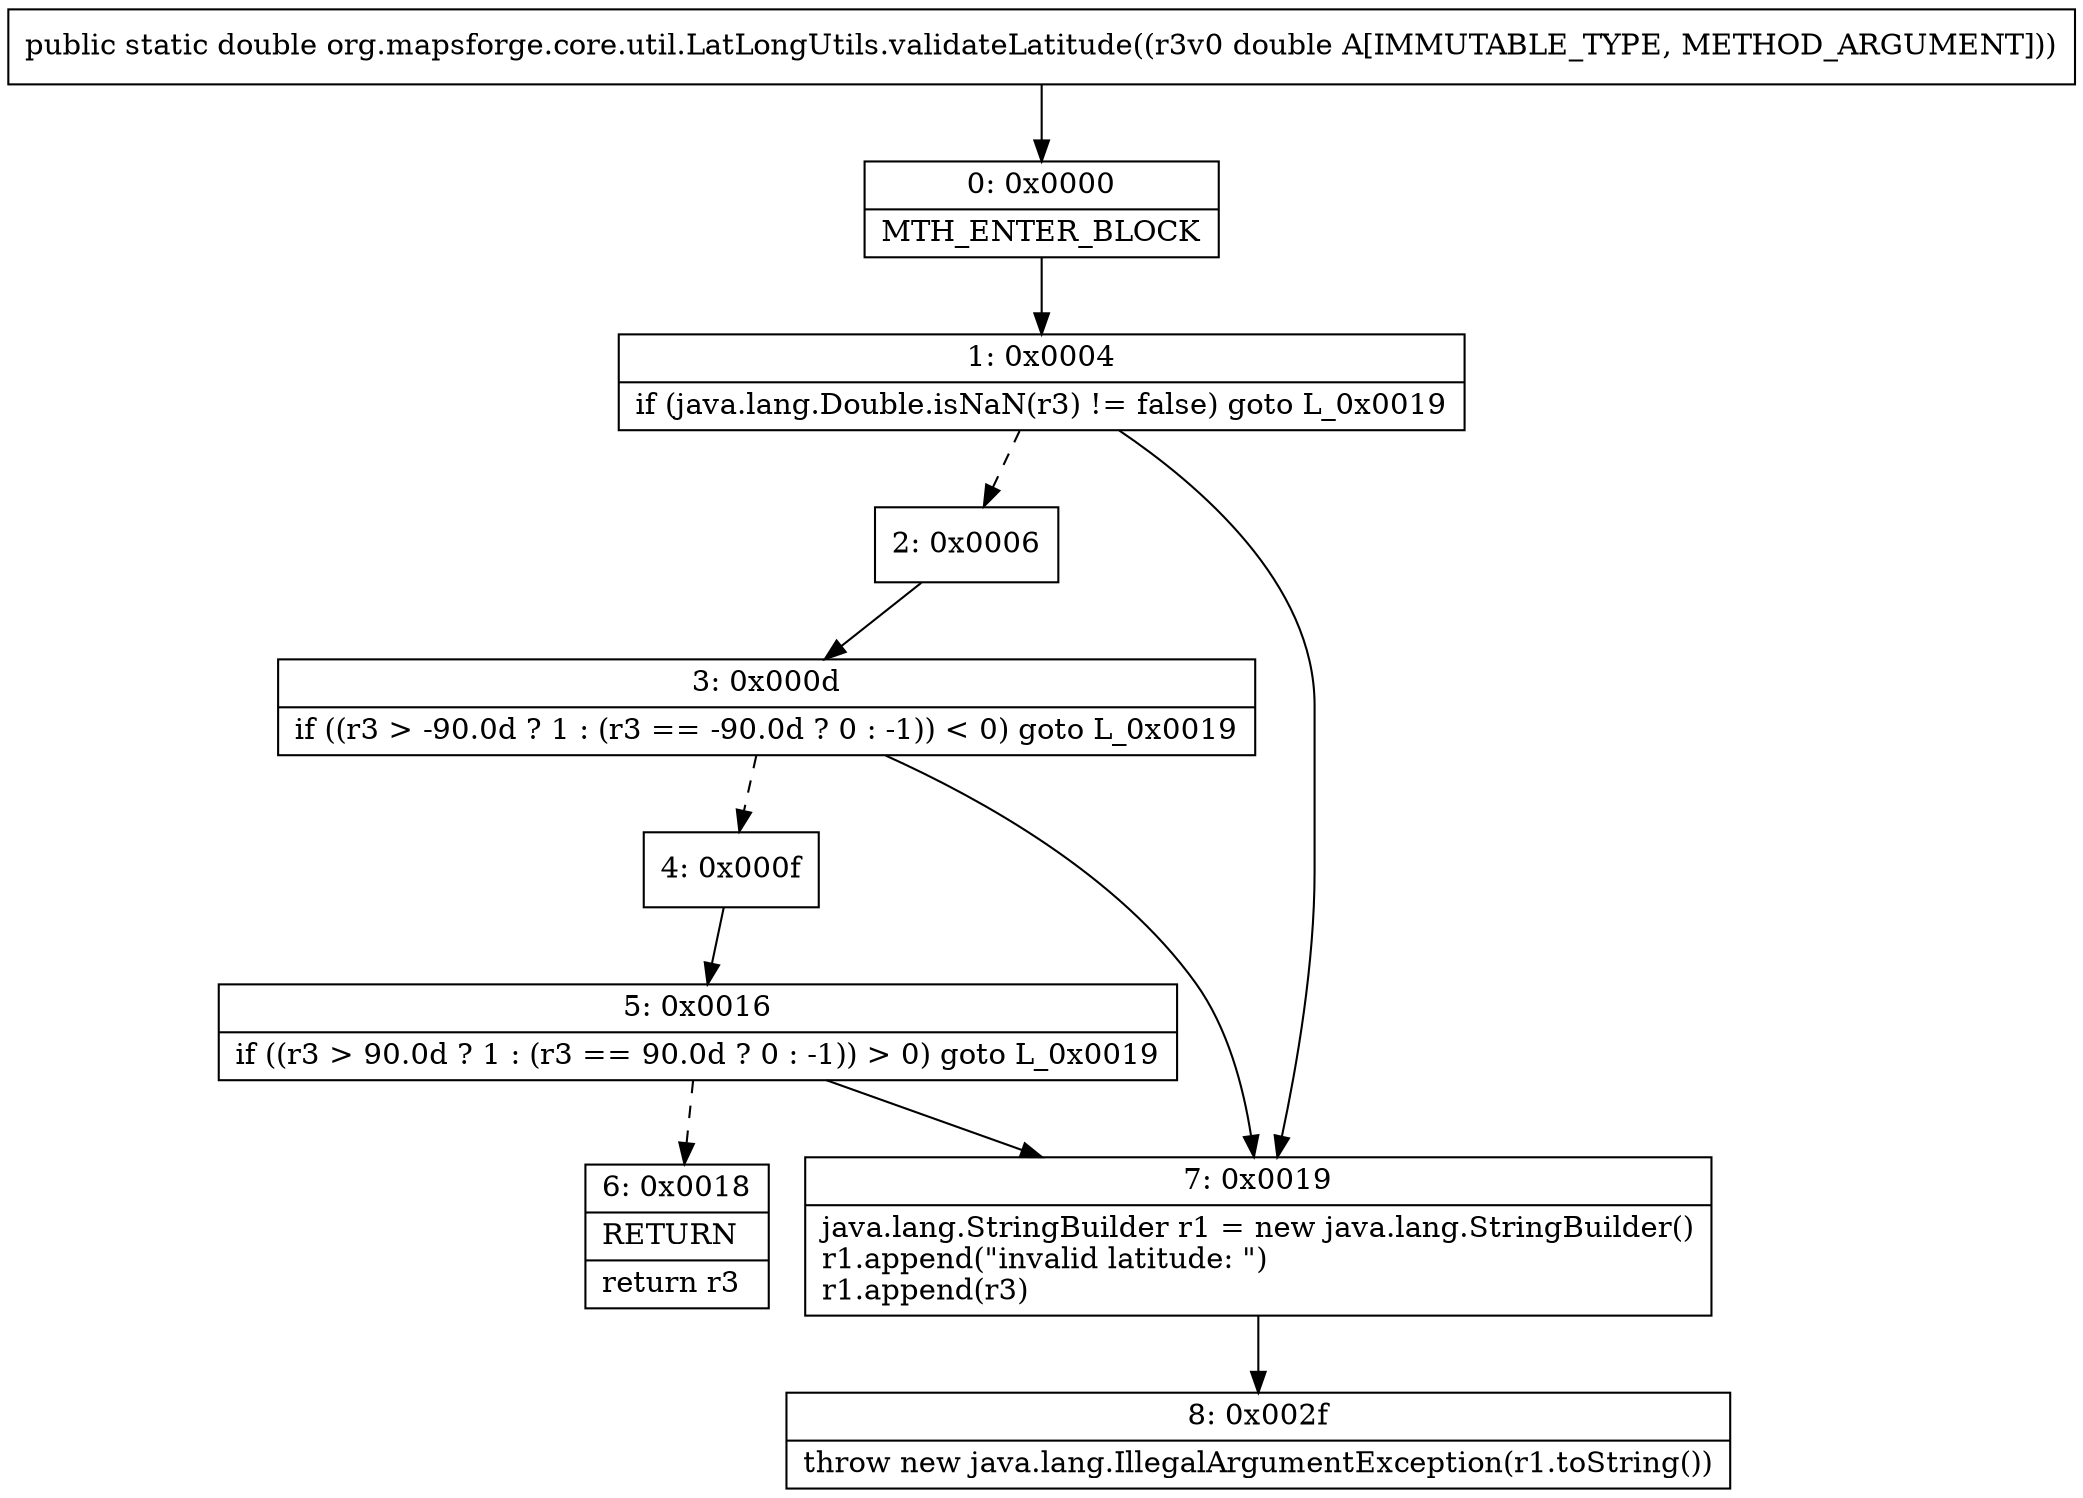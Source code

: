 digraph "CFG fororg.mapsforge.core.util.LatLongUtils.validateLatitude(D)D" {
Node_0 [shape=record,label="{0\:\ 0x0000|MTH_ENTER_BLOCK\l}"];
Node_1 [shape=record,label="{1\:\ 0x0004|if (java.lang.Double.isNaN(r3) != false) goto L_0x0019\l}"];
Node_2 [shape=record,label="{2\:\ 0x0006}"];
Node_3 [shape=record,label="{3\:\ 0x000d|if ((r3 \> \-90.0d ? 1 : (r3 == \-90.0d ? 0 : \-1)) \< 0) goto L_0x0019\l}"];
Node_4 [shape=record,label="{4\:\ 0x000f}"];
Node_5 [shape=record,label="{5\:\ 0x0016|if ((r3 \> 90.0d ? 1 : (r3 == 90.0d ? 0 : \-1)) \> 0) goto L_0x0019\l}"];
Node_6 [shape=record,label="{6\:\ 0x0018|RETURN\l|return r3\l}"];
Node_7 [shape=record,label="{7\:\ 0x0019|java.lang.StringBuilder r1 = new java.lang.StringBuilder()\lr1.append(\"invalid latitude: \")\lr1.append(r3)\l}"];
Node_8 [shape=record,label="{8\:\ 0x002f|throw new java.lang.IllegalArgumentException(r1.toString())\l}"];
MethodNode[shape=record,label="{public static double org.mapsforge.core.util.LatLongUtils.validateLatitude((r3v0 double A[IMMUTABLE_TYPE, METHOD_ARGUMENT])) }"];
MethodNode -> Node_0;
Node_0 -> Node_1;
Node_1 -> Node_2[style=dashed];
Node_1 -> Node_7;
Node_2 -> Node_3;
Node_3 -> Node_4[style=dashed];
Node_3 -> Node_7;
Node_4 -> Node_5;
Node_5 -> Node_6[style=dashed];
Node_5 -> Node_7;
Node_7 -> Node_8;
}

